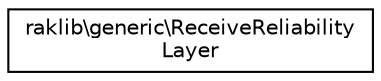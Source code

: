 digraph "Graphical Class Hierarchy"
{
 // INTERACTIVE_SVG=YES
 // LATEX_PDF_SIZE
  edge [fontname="Helvetica",fontsize="10",labelfontname="Helvetica",labelfontsize="10"];
  node [fontname="Helvetica",fontsize="10",shape=record];
  rankdir="LR";
  Node0 [label="raklib\\generic\\ReceiveReliability\lLayer",height=0.2,width=0.4,color="black", fillcolor="white", style="filled",URL="$dd/dd7/classraklib_1_1generic_1_1_receive_reliability_layer.html",tooltip=" "];
}
